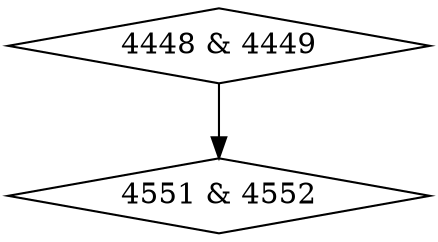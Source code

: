 digraph {
0 [label = "4448 & 4449", shape = diamond];
1 [label = "4551 & 4552", shape = diamond];
0->1;
}
